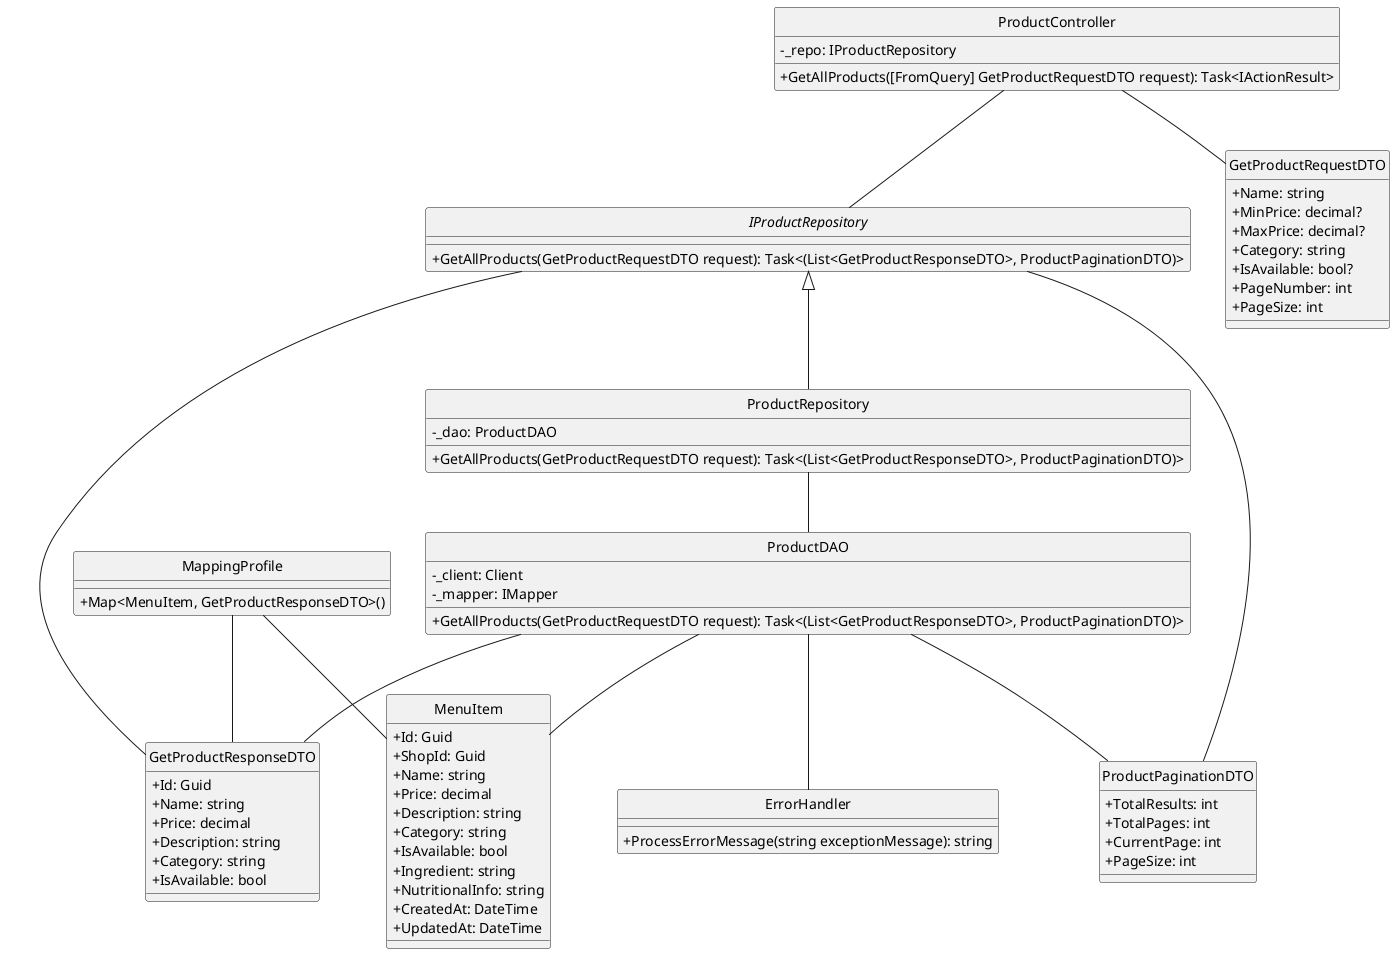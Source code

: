 @startuml
hide circle
skinparam classAttributeIconSize 0

' Controllers
class ProductController {
    - _repo: IProductRepository
    + GetAllProducts([FromQuery] GetProductRequestDTO request): Task<IActionResult>
}

' Repository Interface
interface IProductRepository {
    + GetAllProducts(GetProductRequestDTO request): Task<(List<GetProductResponseDTO>, ProductPaginationDTO)>
}

' Repository Implementation
class ProductRepository {
    - _dao: ProductDAO
    + GetAllProducts(GetProductRequestDTO request): Task<(List<GetProductResponseDTO>, ProductPaginationDTO)>
}

' Data Access Object
class ProductDAO {
    - _client: Client
    - _mapper: IMapper
    + GetAllProducts(GetProductRequestDTO request): Task<(List<GetProductResponseDTO>, ProductPaginationDTO)>
}

' Domain Model
class MenuItem {
    + Id: Guid
    + ShopId: Guid
    + Name: string
    + Price: decimal
    + Description: string
    + Category: string
    + IsAvailable: bool
    + Ingredient: string
    + NutritionalInfo: string
    + CreatedAt: DateTime
    + UpdatedAt: DateTime
}

' Request Data Transfer Object
class GetProductRequestDTO {
    + Name: string
    + MinPrice: decimal?
    + MaxPrice: decimal?
    + Category: string
    + IsAvailable: bool?
    + PageNumber: int
    + PageSize: int
}

' Response Data Transfer Object
class GetProductResponseDTO {
    + Id: Guid
    + Name: string
    + Price: decimal
    + Description: string
    + Category: string
    + IsAvailable: bool
}

' Pagination Data Transfer Object
class ProductPaginationDTO {
    + TotalResults: int
    + TotalPages: int
    + CurrentPage: int
    + PageSize: int
}

' Utility classes
class ErrorHandler {
    + ProcessErrorMessage(string exceptionMessage): string
}

class MappingProfile {
    + Map<MenuItem, GetProductResponseDTO>()
}

' Relationships
ProductController -- IProductRepository
ProductController -- GetProductRequestDTO

IProductRepository <|-- ProductRepository
IProductRepository -- GetProductResponseDTO
IProductRepository -- ProductPaginationDTO

ProductRepository -- ProductDAO


ProductDAO -- ErrorHandler
ProductDAO -- GetProductResponseDTO
ProductDAO -- ProductPaginationDTO
ProductDAO -- MenuItem

MappingProfile -- MenuItem
MappingProfile -- GetProductResponseDTO

@enduml
